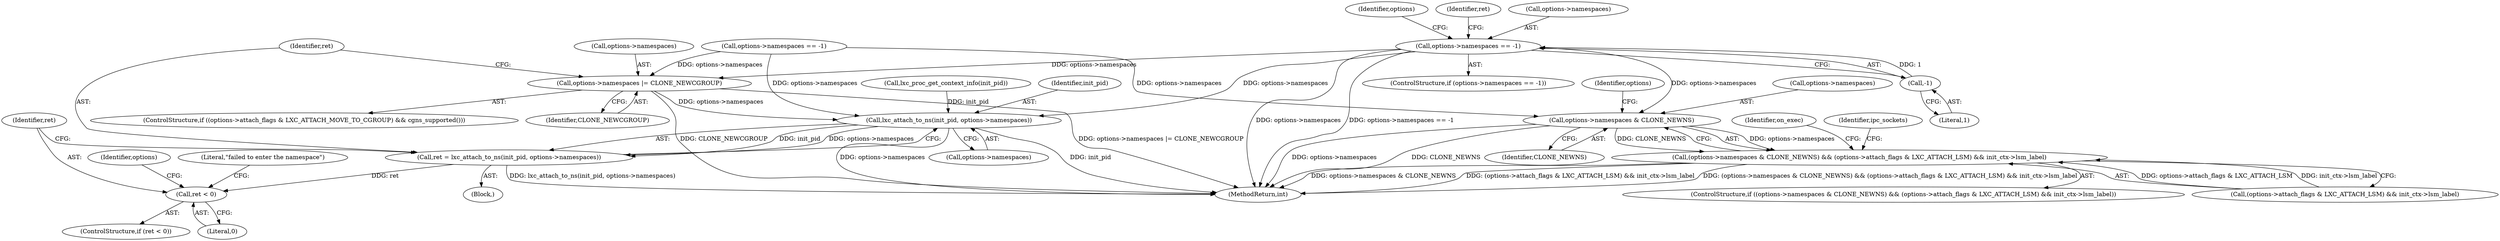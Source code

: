 digraph "0_lxc_81f466d05f2a89cb4f122ef7f593ff3f279b165c_1@pointer" {
"1000252" [label="(Call,options->namespaces == -1)"];
"1000256" [label="(Call,-1)"];
"1000539" [label="(Call,options->namespaces & CLONE_NEWNS)"];
"1000538" [label="(Call,(options->namespaces & CLONE_NEWNS) && (options->attach_flags & LXC_ATTACH_LSM) && init_ctx->lsm_label)"];
"1000686" [label="(Call,options->namespaces |= CLONE_NEWCGROUP)"];
"1000693" [label="(Call,lxc_attach_to_ns(init_pid, options->namespaces))"];
"1000691" [label="(Call,ret = lxc_attach_to_ns(init_pid, options->namespaces))"];
"1000699" [label="(Call,ret < 0)"];
"1000261" [label="(Identifier,options)"];
"1000267" [label="(Call,options->namespaces == -1)"];
"1000284" [label="(Identifier,ret)"];
"1000690" [label="(Identifier,CLONE_NEWCGROUP)"];
"1000694" [label="(Identifier,init_pid)"];
"1000686" [label="(Call,options->namespaces |= CLONE_NEWCGROUP)"];
"1000256" [label="(Call,-1)"];
"1000692" [label="(Identifier,ret)"];
"1000678" [label="(ControlStructure,if ((options->attach_flags & LXC_ATTACH_MOVE_TO_CGROUP) && cgns_supported()))"];
"1000175" [label="(Call,lxc_proc_get_context_info(init_pid))"];
"1000715" [label="(Identifier,options)"];
"1000251" [label="(ControlStructure,if (options->namespaces == -1))"];
"1000704" [label="(Literal,\"failed to enter the namespace\")"];
"1000700" [label="(Identifier,ret)"];
"1000257" [label="(Literal,1)"];
"1000539" [label="(Call,options->namespaces & CLONE_NEWNS)"];
"1000698" [label="(ControlStructure,if (ret < 0))"];
"1000540" [label="(Call,options->namespaces)"];
"1000544" [label="(Call,(options->attach_flags & LXC_ATTACH_LSM) && init_ctx->lsm_label)"];
"1000691" [label="(Call,ret = lxc_attach_to_ns(init_pid, options->namespaces))"];
"1000543" [label="(Identifier,CLONE_NEWNS)"];
"1000537" [label="(ControlStructure,if ((options->namespaces & CLONE_NEWNS) && (options->attach_flags & LXC_ATTACH_LSM) && init_ctx->lsm_label))"];
"1000557" [label="(Identifier,on_exec)"];
"1000547" [label="(Identifier,options)"];
"1000791" [label="(MethodReturn,int)"];
"1000139" [label="(Block,)"];
"1000253" [label="(Call,options->namespaces)"];
"1000701" [label="(Literal,0)"];
"1000598" [label="(Identifier,ipc_sockets)"];
"1000695" [label="(Call,options->namespaces)"];
"1000687" [label="(Call,options->namespaces)"];
"1000252" [label="(Call,options->namespaces == -1)"];
"1000693" [label="(Call,lxc_attach_to_ns(init_pid, options->namespaces))"];
"1000538" [label="(Call,(options->namespaces & CLONE_NEWNS) && (options->attach_flags & LXC_ATTACH_LSM) && init_ctx->lsm_label)"];
"1000699" [label="(Call,ret < 0)"];
"1000252" -> "1000251"  [label="AST: "];
"1000252" -> "1000256"  [label="CFG: "];
"1000253" -> "1000252"  [label="AST: "];
"1000256" -> "1000252"  [label="AST: "];
"1000261" -> "1000252"  [label="CFG: "];
"1000284" -> "1000252"  [label="CFG: "];
"1000252" -> "1000791"  [label="DDG: options->namespaces"];
"1000252" -> "1000791"  [label="DDG: options->namespaces == -1"];
"1000256" -> "1000252"  [label="DDG: 1"];
"1000252" -> "1000539"  [label="DDG: options->namespaces"];
"1000252" -> "1000686"  [label="DDG: options->namespaces"];
"1000252" -> "1000693"  [label="DDG: options->namespaces"];
"1000256" -> "1000257"  [label="CFG: "];
"1000257" -> "1000256"  [label="AST: "];
"1000539" -> "1000538"  [label="AST: "];
"1000539" -> "1000543"  [label="CFG: "];
"1000540" -> "1000539"  [label="AST: "];
"1000543" -> "1000539"  [label="AST: "];
"1000547" -> "1000539"  [label="CFG: "];
"1000538" -> "1000539"  [label="CFG: "];
"1000539" -> "1000791"  [label="DDG: options->namespaces"];
"1000539" -> "1000791"  [label="DDG: CLONE_NEWNS"];
"1000539" -> "1000538"  [label="DDG: options->namespaces"];
"1000539" -> "1000538"  [label="DDG: CLONE_NEWNS"];
"1000267" -> "1000539"  [label="DDG: options->namespaces"];
"1000538" -> "1000537"  [label="AST: "];
"1000538" -> "1000544"  [label="CFG: "];
"1000544" -> "1000538"  [label="AST: "];
"1000557" -> "1000538"  [label="CFG: "];
"1000598" -> "1000538"  [label="CFG: "];
"1000538" -> "1000791"  [label="DDG: options->namespaces & CLONE_NEWNS"];
"1000538" -> "1000791"  [label="DDG: (options->attach_flags & LXC_ATTACH_LSM) && init_ctx->lsm_label"];
"1000538" -> "1000791"  [label="DDG: (options->namespaces & CLONE_NEWNS) && (options->attach_flags & LXC_ATTACH_LSM) && init_ctx->lsm_label"];
"1000544" -> "1000538"  [label="DDG: options->attach_flags & LXC_ATTACH_LSM"];
"1000544" -> "1000538"  [label="DDG: init_ctx->lsm_label"];
"1000686" -> "1000678"  [label="AST: "];
"1000686" -> "1000690"  [label="CFG: "];
"1000687" -> "1000686"  [label="AST: "];
"1000690" -> "1000686"  [label="AST: "];
"1000692" -> "1000686"  [label="CFG: "];
"1000686" -> "1000791"  [label="DDG: CLONE_NEWCGROUP"];
"1000686" -> "1000791"  [label="DDG: options->namespaces |= CLONE_NEWCGROUP"];
"1000267" -> "1000686"  [label="DDG: options->namespaces"];
"1000686" -> "1000693"  [label="DDG: options->namespaces"];
"1000693" -> "1000691"  [label="AST: "];
"1000693" -> "1000695"  [label="CFG: "];
"1000694" -> "1000693"  [label="AST: "];
"1000695" -> "1000693"  [label="AST: "];
"1000691" -> "1000693"  [label="CFG: "];
"1000693" -> "1000791"  [label="DDG: options->namespaces"];
"1000693" -> "1000791"  [label="DDG: init_pid"];
"1000693" -> "1000691"  [label="DDG: init_pid"];
"1000693" -> "1000691"  [label="DDG: options->namespaces"];
"1000175" -> "1000693"  [label="DDG: init_pid"];
"1000267" -> "1000693"  [label="DDG: options->namespaces"];
"1000691" -> "1000139"  [label="AST: "];
"1000692" -> "1000691"  [label="AST: "];
"1000700" -> "1000691"  [label="CFG: "];
"1000691" -> "1000791"  [label="DDG: lxc_attach_to_ns(init_pid, options->namespaces)"];
"1000691" -> "1000699"  [label="DDG: ret"];
"1000699" -> "1000698"  [label="AST: "];
"1000699" -> "1000701"  [label="CFG: "];
"1000700" -> "1000699"  [label="AST: "];
"1000701" -> "1000699"  [label="AST: "];
"1000704" -> "1000699"  [label="CFG: "];
"1000715" -> "1000699"  [label="CFG: "];
}
